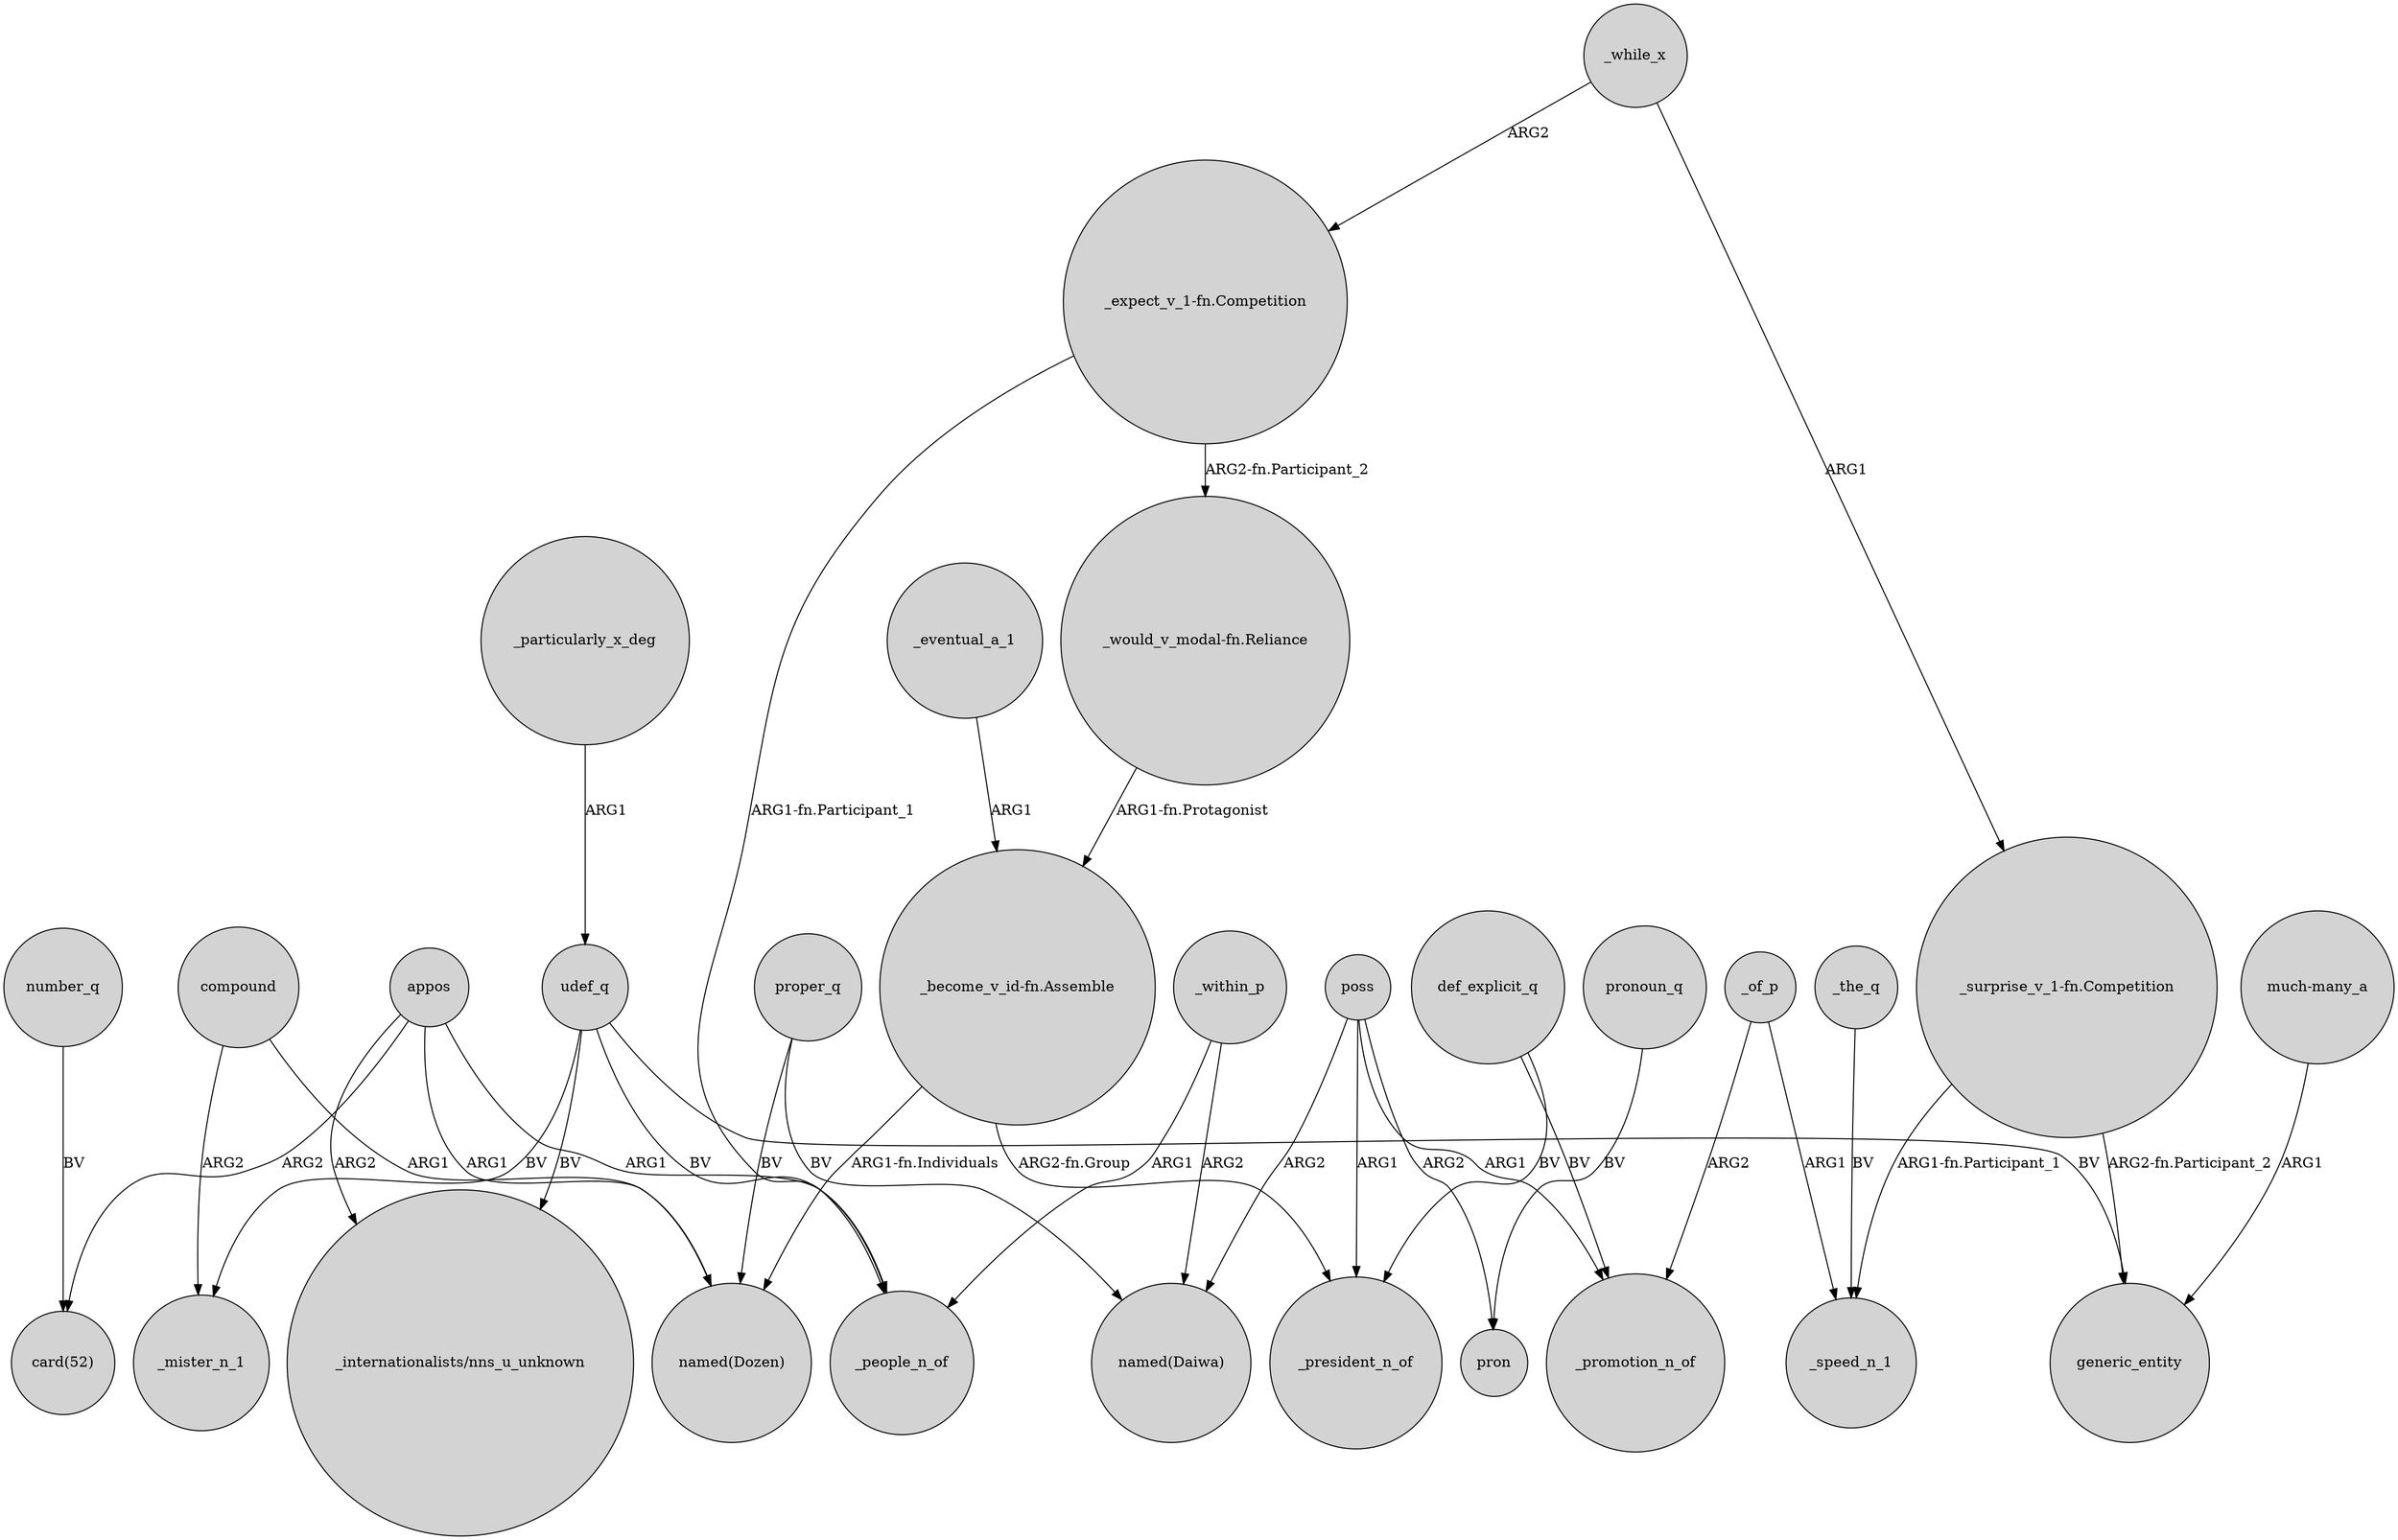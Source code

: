 digraph {
	node [shape=circle style=filled]
	udef_q -> _people_n_of [label=BV]
	compound -> _mister_n_1 [label=ARG2]
	_while_x -> "_surprise_v_1-fn.Competition" [label=ARG1]
	"_become_v_id-fn.Assemble" -> "named(Dozen)" [label="ARG1-fn.Individuals"]
	"_expect_v_1-fn.Competition" -> _people_n_of [label="ARG1-fn.Participant_1"]
	appos -> "card(52)" [label=ARG2]
	"_surprise_v_1-fn.Competition" -> generic_entity [label="ARG2-fn.Participant_2"]
	proper_q -> "named(Dozen)" [label=BV]
	poss -> "named(Daiwa)" [label=ARG2]
	_of_p -> _speed_n_1 [label=ARG1]
	def_explicit_q -> _promotion_n_of [label=BV]
	appos -> "_internationalists/nns_u_unknown" [label=ARG2]
	_particularly_x_deg -> udef_q [label=ARG1]
	udef_q -> _mister_n_1 [label=BV]
	"_surprise_v_1-fn.Competition" -> _speed_n_1 [label="ARG1-fn.Participant_1"]
	poss -> _president_n_of [label=ARG1]
	udef_q -> generic_entity [label=BV]
	_eventual_a_1 -> "_become_v_id-fn.Assemble" [label=ARG1]
	_while_x -> "_expect_v_1-fn.Competition" [label=ARG2]
	pronoun_q -> pron [label=BV]
	poss -> pron [label=ARG2]
	udef_q -> "_internationalists/nns_u_unknown" [label=BV]
	"much-many_a" -> generic_entity [label=ARG1]
	_within_p -> _people_n_of [label=ARG1]
	poss -> _promotion_n_of [label=ARG1]
	_within_p -> "named(Daiwa)" [label=ARG2]
	def_explicit_q -> _president_n_of [label=BV]
	appos -> _people_n_of [label=ARG1]
	"_become_v_id-fn.Assemble" -> _president_n_of [label="ARG2-fn.Group"]
	proper_q -> "named(Daiwa)" [label=BV]
	_of_p -> _promotion_n_of [label=ARG2]
	"_expect_v_1-fn.Competition" -> "_would_v_modal-fn.Reliance" [label="ARG2-fn.Participant_2"]
	compound -> "named(Dozen)" [label=ARG1]
	_the_q -> _speed_n_1 [label=BV]
	number_q -> "card(52)" [label=BV]
	appos -> "named(Dozen)" [label=ARG1]
	"_would_v_modal-fn.Reliance" -> "_become_v_id-fn.Assemble" [label="ARG1-fn.Protagonist"]
}
